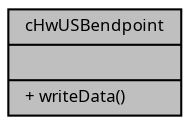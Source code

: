digraph "cHwUSBendpoint"
{
  edge [fontname="Sans",fontsize="8",labelfontname="Sans",labelfontsize="8"];
  node [fontname="Sans",fontsize="8",shape=record];
  Node1 [label="{cHwUSBendpoint\n||+ writeData()\l}",height=0.2,width=0.4,color="black", fillcolor="grey75", style="filled", fontcolor="black"];
}
